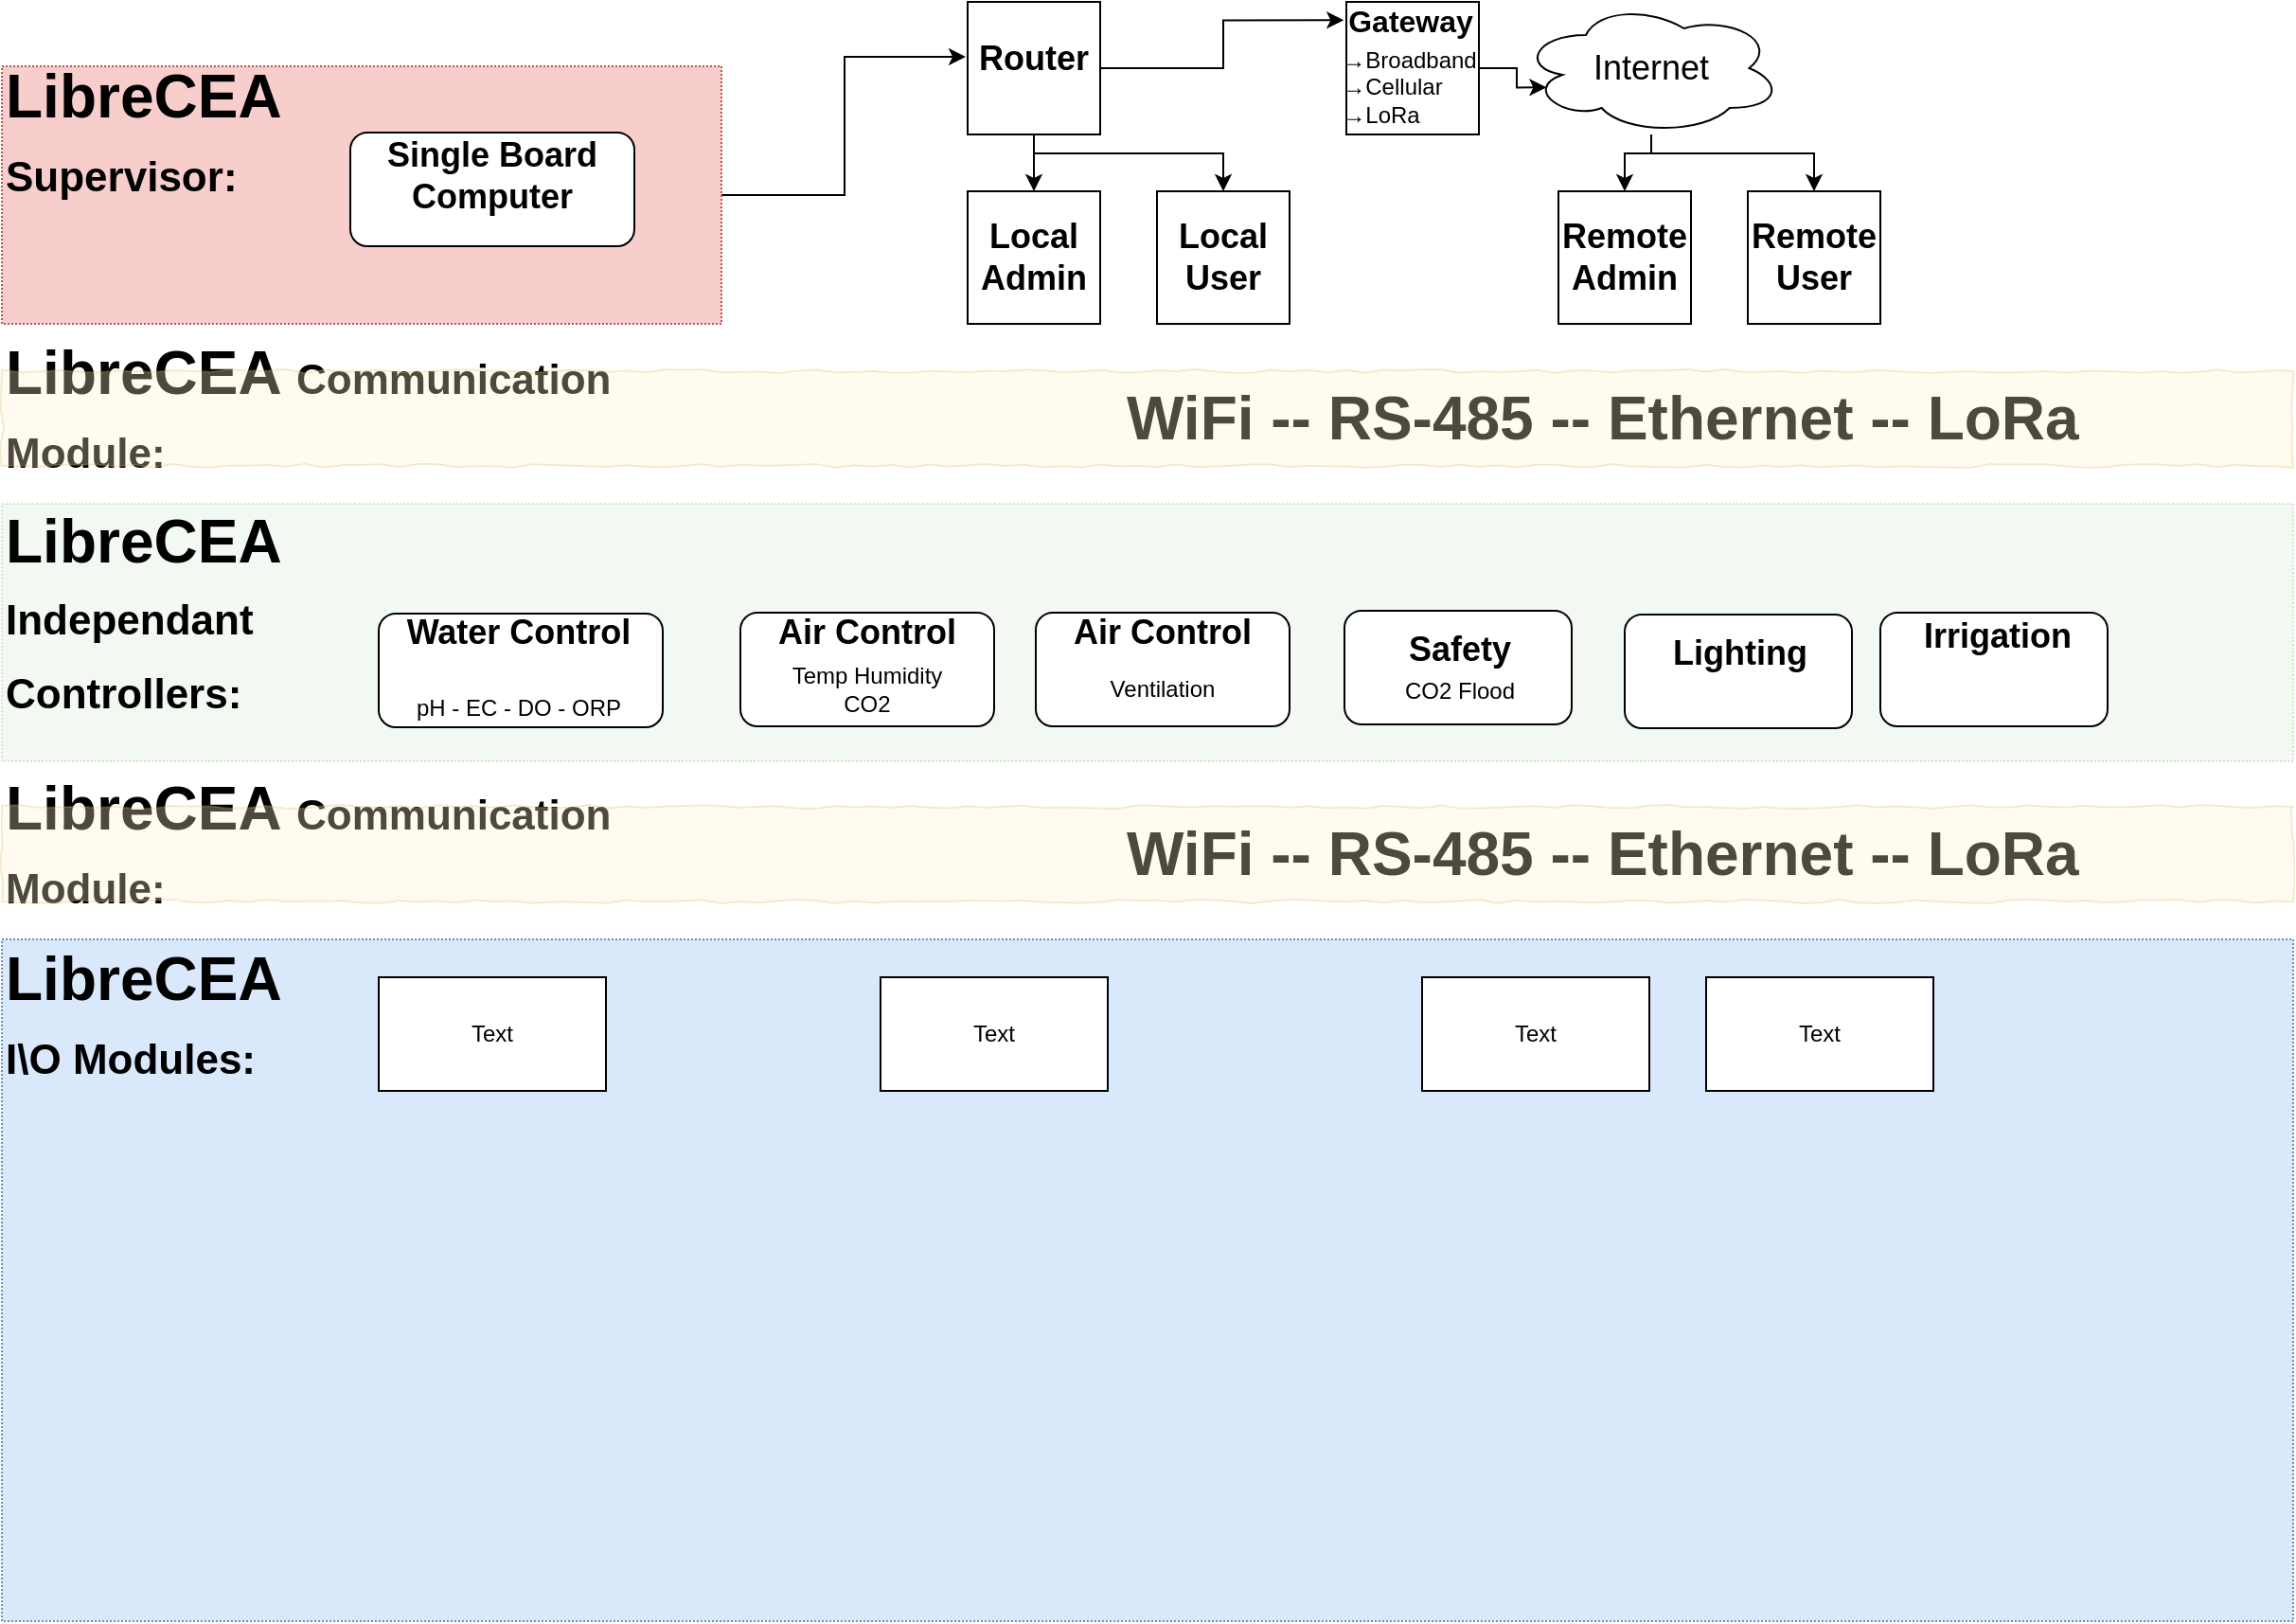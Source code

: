 <mxfile version="10.5.4" type="github"><diagram id="84agiHEZC6C893JeN_fe" name="Page-1"><mxGraphModel dx="2530" dy="2032" grid="1" gridSize="10" guides="1" tooltips="1" connect="1" arrows="1" fold="1" page="1" pageScale="1" pageWidth="850" pageHeight="1100" math="0" shadow="0"><root><mxCell id="0"/><mxCell id="1" parent="0"/><mxCell id="9HYHopLXtbFmvSPE9pez-40" value="" style="rounded=0;whiteSpace=wrap;html=1;fillColor=#d5e8d4;strokeColor=#82b366;dashed=1;dashPattern=1 1;opacity=30;" vertex="1" parent="1"><mxGeometry x="-140" y="120" width="1210" height="136" as="geometry"/></mxCell><mxCell id="9HYHopLXtbFmvSPE9pez-44" value="&lt;div style=&quot;font-size: 32px&quot;&gt;&lt;b&gt;&lt;font style=&quot;font-size: 32px&quot;&gt;LibreCEA &lt;br&gt;&lt;/font&gt;&lt;/b&gt;&lt;/div&gt;&lt;div style=&quot;font-size: 32px&quot;&gt;&lt;b style=&quot;font-size: 22px&quot;&gt;&lt;font style=&quot;font-size: 22px&quot;&gt;&lt;font style=&quot;font-size: 22px&quot;&gt;Independant Controllers&lt;/font&gt;:&lt;br&gt;&lt;/font&gt;&lt;/b&gt;&lt;/div&gt;" style="text;html=1;strokeColor=none;fillColor=none;align=left;verticalAlign=middle;whiteSpace=wrap;rounded=0;dashed=1;dashPattern=1 1;" vertex="1" parent="1"><mxGeometry x="-140" y="120" width="250" height="115" as="geometry"/></mxCell><UserObject label="" tooltip="LibreCEA I\O Modules are generic devices for interacting with Independent Controllers, or directly with the Main Hub. They have the same basic hardware, and accept Communication, Display, and Power Modules designed with the standard footprint. The enclosure is special for the application, and there may be several variations (for example, several different T\H\CO2 enclosures depending on application)&#xA;&#xA;Basic Hardware: &#xA;ESP-12 ESP8266, CP2014 USB UART, SX1509 (tactile input &amp; indication), RTC, uSD-Card&#xA;&#xA;Add-Ons:&#xA;Communication &amp; Power, Smart Battery, E-Ink Display  &#xA;  &#xA;See I\O Module datasheet&#xA;" id="9HYHopLXtbFmvSPE9pez-39"><mxCell style="rounded=0;whiteSpace=wrap;html=1;fillColor=#dae8fc;strokeColor=#6c8ebf;gradientColor=none;dashed=1;dashPattern=1 1;" vertex="1" parent="1"><mxGeometry x="-140" y="350" width="1210" height="360" as="geometry"/></mxCell></UserObject><mxCell id="9HYHopLXtbFmvSPE9pez-41" value="&lt;div style=&quot;font-size: 32px&quot;&gt;&lt;b&gt;&lt;font style=&quot;font-size: 32px&quot;&gt;LibreCEA &lt;br&gt;&lt;/font&gt;&lt;/b&gt;&lt;/div&gt;&lt;div style=&quot;font-size: 32px&quot;&gt;&lt;b&gt;&lt;font style=&quot;font-size: 32px&quot;&gt;&lt;font style=&quot;font-size: 22px&quot;&gt;I\O Modules:&lt;/font&gt;&lt;br&gt;&lt;/font&gt;&lt;/b&gt;&lt;/div&gt;" style="text;html=1;strokeColor=none;fillColor=none;align=left;verticalAlign=middle;whiteSpace=wrap;rounded=0;dashed=1;dashPattern=1 1;" vertex="1" parent="1"><mxGeometry x="-140.214" y="350" width="250" height="80" as="geometry"/></mxCell><mxCell id="9HYHopLXtbFmvSPE9pez-121" style="edgeStyle=orthogonalEdgeStyle;rounded=0;orthogonalLoop=1;jettySize=auto;html=1;entryX=0.5;entryY=0;entryDx=0;entryDy=0;" edge="1" parent="1" source="9HYHopLXtbFmvSPE9pez-1" target="9HYHopLXtbFmvSPE9pez-112"><mxGeometry relative="1" as="geometry"><Array as="points"><mxPoint x="731" y="-65"/><mxPoint x="717" y="-65"/></Array></mxGeometry></mxCell><mxCell id="9HYHopLXtbFmvSPE9pez-122" style="edgeStyle=orthogonalEdgeStyle;rounded=0;orthogonalLoop=1;jettySize=auto;html=1;entryX=0.5;entryY=0;entryDx=0;entryDy=0;" edge="1" parent="1" source="9HYHopLXtbFmvSPE9pez-1" target="9HYHopLXtbFmvSPE9pez-114"><mxGeometry relative="1" as="geometry"><Array as="points"><mxPoint x="731" y="-65"/><mxPoint x="817" y="-65"/></Array></mxGeometry></mxCell><mxCell id="9HYHopLXtbFmvSPE9pez-1" value="" style="ellipse;shape=cloud;whiteSpace=wrap;html=1;" vertex="1" parent="1"><mxGeometry x="662" y="-145" width="138" height="70" as="geometry"/></mxCell><mxCell id="9HYHopLXtbFmvSPE9pez-3" value="&lt;div style=&quot;font-size: 18px&quot;&gt;&lt;font style=&quot;font-size: 18px&quot;&gt;Internet&lt;/font&gt;&lt;/div&gt;" style="text;html=1;strokeColor=none;fillColor=none;align=center;verticalAlign=middle;whiteSpace=wrap;rounded=0;" vertex="1" parent="1"><mxGeometry x="711" y="-120" width="40" height="20" as="geometry"/></mxCell><mxCell id="9HYHopLXtbFmvSPE9pez-5" value="" style="rounded=1;whiteSpace=wrap;html=1;" vertex="1" parent="1"><mxGeometry x="250" y="177.5" width="134" height="60" as="geometry"/></mxCell><mxCell id="9HYHopLXtbFmvSPE9pez-6" value="Temp Humidity&lt;br&gt;CO2 " style="text;html=1;strokeColor=none;fillColor=none;align=center;verticalAlign=middle;whiteSpace=wrap;rounded=0;" vertex="1" parent="1"><mxGeometry x="272" y="207.5" width="90" height="20" as="geometry"/></mxCell><mxCell id="9HYHopLXtbFmvSPE9pez-7" value="" style="rounded=0;whiteSpace=wrap;html=1;" vertex="1" parent="1"><mxGeometry x="324" y="370" width="120" height="60" as="geometry"/></mxCell><mxCell id="9HYHopLXtbFmvSPE9pez-8" value="Text" style="text;html=1;strokeColor=none;fillColor=none;align=center;verticalAlign=middle;whiteSpace=wrap;rounded=0;" vertex="1" parent="1"><mxGeometry x="364" y="390" width="40" height="20" as="geometry"/></mxCell><mxCell id="9HYHopLXtbFmvSPE9pez-19" value="" style="rounded=1;whiteSpace=wrap;html=1;" vertex="1" parent="1"><mxGeometry x="717" y="178.5" width="120" height="60" as="geometry"/></mxCell><mxCell id="9HYHopLXtbFmvSPE9pez-21" value="" style="rounded=0;whiteSpace=wrap;html=1;" vertex="1" parent="1"><mxGeometry x="610" y="370" width="120" height="60" as="geometry"/></mxCell><mxCell id="9HYHopLXtbFmvSPE9pez-22" value="Text" style="text;html=1;strokeColor=none;fillColor=none;align=center;verticalAlign=middle;whiteSpace=wrap;rounded=0;" vertex="1" parent="1"><mxGeometry x="650" y="390" width="40" height="20" as="geometry"/></mxCell><mxCell id="9HYHopLXtbFmvSPE9pez-23" value="" style="rounded=1;whiteSpace=wrap;html=1;" vertex="1" parent="1"><mxGeometry x="852" y="177.5" width="120" height="60" as="geometry"/></mxCell><mxCell id="9HYHopLXtbFmvSPE9pez-25" value="" style="rounded=0;whiteSpace=wrap;html=1;" vertex="1" parent="1"><mxGeometry x="760" y="370" width="120" height="60" as="geometry"/></mxCell><mxCell id="9HYHopLXtbFmvSPE9pez-26" value="Text" style="text;html=1;strokeColor=none;fillColor=none;align=center;verticalAlign=middle;whiteSpace=wrap;rounded=0;" vertex="1" parent="1"><mxGeometry x="800" y="390" width="40" height="20" as="geometry"/></mxCell><mxCell id="9HYHopLXtbFmvSPE9pez-37" value="&lt;b&gt;&lt;font style=&quot;font-size: 18px&quot;&gt;Air Control&lt;/font&gt;&lt;/b&gt;" style="text;html=1;strokeColor=none;fillColor=none;align=center;verticalAlign=middle;whiteSpace=wrap;rounded=0;" vertex="1" parent="1"><mxGeometry x="253" y="177.5" width="128" height="20" as="geometry"/></mxCell><mxCell id="9HYHopLXtbFmvSPE9pez-10" value="" style="rounded=1;whiteSpace=wrap;html=1;" vertex="1" parent="1"><mxGeometry x="59" y="178" width="150" height="60" as="geometry"/></mxCell><mxCell id="9HYHopLXtbFmvSPE9pez-11" value="&lt;b&gt;&lt;font style=&quot;font-size: 18px&quot;&gt;Water Control&lt;/font&gt;&lt;/b&gt;" style="text;html=1;strokeColor=none;fillColor=none;align=center;verticalAlign=middle;whiteSpace=wrap;rounded=0;" vertex="1" parent="1"><mxGeometry x="69" y="178" width="128" height="20" as="geometry"/></mxCell><mxCell id="9HYHopLXtbFmvSPE9pez-12" value="" style="rounded=0;whiteSpace=wrap;html=1;" vertex="1" parent="1"><mxGeometry x="59" y="370" width="120" height="60" as="geometry"/></mxCell><mxCell id="9HYHopLXtbFmvSPE9pez-13" value="Text" style="text;html=1;strokeColor=none;fillColor=none;align=center;verticalAlign=middle;whiteSpace=wrap;rounded=0;" vertex="1" parent="1"><mxGeometry x="99" y="390" width="40" height="20" as="geometry"/></mxCell><mxCell id="9HYHopLXtbFmvSPE9pez-36" value="pH - EC - DO - ORP" style="text;html=1;strokeColor=none;fillColor=none;align=center;verticalAlign=middle;whiteSpace=wrap;rounded=0;" vertex="1" parent="1"><mxGeometry x="73" y="218" width="120" height="20" as="geometry"/></mxCell><mxCell id="9HYHopLXtbFmvSPE9pez-47" value="&lt;b&gt;&lt;font style=&quot;font-size: 18px&quot;&gt;Lighting&lt;br&gt;&lt;/font&gt;&lt;/b&gt;" style="text;html=1;strokeColor=none;fillColor=none;align=center;verticalAlign=middle;whiteSpace=wrap;rounded=0;" vertex="1" parent="1"><mxGeometry x="714" y="188.5" width="128" height="20" as="geometry"/></mxCell><mxCell id="9HYHopLXtbFmvSPE9pez-48" value="" style="rounded=1;whiteSpace=wrap;html=1;" vertex="1" parent="1"><mxGeometry x="569" y="176.5" width="120" height="60" as="geometry"/></mxCell><mxCell id="9HYHopLXtbFmvSPE9pez-49" value="&lt;b&gt;&lt;font style=&quot;font-size: 18px&quot;&gt;Safety&lt;br&gt;&lt;/font&gt;&lt;/b&gt;" style="text;html=1;strokeColor=none;fillColor=none;align=center;verticalAlign=middle;whiteSpace=wrap;rounded=0;" vertex="1" parent="1"><mxGeometry x="566" y="186.5" width="128" height="20" as="geometry"/></mxCell><mxCell id="9HYHopLXtbFmvSPE9pez-54" value="&lt;b&gt;&lt;font style=&quot;font-size: 18px&quot;&gt;Irrigation&lt;br&gt;&lt;/font&gt;&lt;/b&gt;" style="text;html=1;strokeColor=none;fillColor=none;align=center;verticalAlign=middle;whiteSpace=wrap;rounded=0;" vertex="1" parent="1"><mxGeometry x="850" y="179.5" width="128" height="20" as="geometry"/></mxCell><mxCell id="9HYHopLXtbFmvSPE9pez-55" value="" style="rounded=1;whiteSpace=wrap;html=1;" vertex="1" parent="1"><mxGeometry x="406" y="177.5" width="134" height="60" as="geometry"/></mxCell><mxCell id="9HYHopLXtbFmvSPE9pez-56" value="Ventilation" style="text;html=1;strokeColor=none;fillColor=none;align=center;verticalAlign=middle;whiteSpace=wrap;rounded=0;" vertex="1" parent="1"><mxGeometry x="428" y="207.5" width="90" height="20" as="geometry"/></mxCell><mxCell id="9HYHopLXtbFmvSPE9pez-57" value="&lt;b&gt;&lt;font style=&quot;font-size: 18px&quot;&gt;Air Control&lt;/font&gt;&lt;/b&gt;" style="text;html=1;strokeColor=none;fillColor=none;align=center;verticalAlign=middle;whiteSpace=wrap;rounded=0;" vertex="1" parent="1"><mxGeometry x="409" y="177.5" width="128" height="20" as="geometry"/></mxCell><mxCell id="9HYHopLXtbFmvSPE9pez-58" value="CO2 Flood" style="text;html=1;strokeColor=none;fillColor=none;align=center;verticalAlign=middle;whiteSpace=wrap;rounded=0;" vertex="1" parent="1"><mxGeometry x="585" y="208.5" width="90" height="20" as="geometry"/></mxCell><mxCell id="9HYHopLXtbFmvSPE9pez-125" style="edgeStyle=orthogonalEdgeStyle;rounded=0;orthogonalLoop=1;jettySize=auto;html=1;entryX=-0.014;entryY=0.414;entryDx=0;entryDy=0;entryPerimeter=0;" edge="1" parent="1" source="9HYHopLXtbFmvSPE9pez-59" target="9HYHopLXtbFmvSPE9pez-92"><mxGeometry relative="1" as="geometry"/></mxCell><UserObject label="" tooltip="The Supervisor is the central hub for a Zone. It manages data to and from Independent Controllers and I\O modules, and allows for local or remote authorization. &#xA;&#xA;Zones are CEA environments including hydroponics, aeroponics, aquaculture, aquaponics, algaculture, or aquariums. &#xA;&#xA;The Supervisor is a SBC running GNU\Linux, and running automation software (Node-RED, openHAB, HomeAssistant, MajorDoMo). The Supervisor will have a few standard configurations (display and input? UPS? network hardware, enclosure).  &#xA;&#xA;LibreCEA will provide custom flows and dashboards for the most popular and supported automation software. " id="9HYHopLXtbFmvSPE9pez-59"><mxCell style="rounded=0;whiteSpace=wrap;html=1;fillColor=#f8cecc;strokeColor=#b85450;dashed=1;dashPattern=1 1;" vertex="1" parent="1"><mxGeometry x="-140" y="-111" width="380" height="136" as="geometry"/></mxCell></UserObject><mxCell id="9HYHopLXtbFmvSPE9pez-60" value="&lt;div style=&quot;font-size: 32px&quot;&gt;&lt;b&gt;&lt;font style=&quot;font-size: 32px&quot;&gt;LibreCEA &lt;br&gt;&lt;/font&gt;&lt;/b&gt;&lt;/div&gt;&lt;div style=&quot;font-size: 32px&quot;&gt;&lt;b style=&quot;font-size: 22px&quot;&gt;&lt;font style=&quot;font-size: 22px&quot;&gt;&lt;font style=&quot;font-size: 22px&quot;&gt;Supervisor&lt;/font&gt;:&lt;br&gt;&lt;/font&gt;&lt;/b&gt;&lt;/div&gt;" style="text;html=1;strokeColor=none;fillColor=none;align=left;verticalAlign=middle;whiteSpace=wrap;rounded=0;dashed=1;dashPattern=1 1;" vertex="1" parent="1"><mxGeometry x="-140" y="-111" width="150" height="70" as="geometry"/></mxCell><mxCell id="9HYHopLXtbFmvSPE9pez-82" value="&lt;div style=&quot;font-size: 32px&quot; align=&quot;left&quot;&gt;&lt;b&gt;&lt;font style=&quot;font-size: 32px&quot;&gt;LibreCEA &lt;font style=&quot;font-size: 22px&quot;&gt;Communication Module:&lt;/font&gt;&lt;br&gt;&lt;/font&gt;&lt;/b&gt;&lt;/div&gt;" style="text;html=1;strokeColor=none;fillColor=none;align=left;verticalAlign=middle;whiteSpace=wrap;rounded=0;dashed=1;dashPattern=1 1;" vertex="1" parent="1"><mxGeometry x="-140" y="280" width="410" height="40" as="geometry"/></mxCell><mxCell id="9HYHopLXtbFmvSPE9pez-83" value="&lt;div style=&quot;font-size: 32px&quot; align=&quot;left&quot;&gt;&lt;b&gt;&lt;font&gt;&lt;font&gt;WiFi -- RS-485 -- Ethernet -- LoRa&lt;/font&gt;&lt;br&gt;&lt;/font&gt;&lt;/b&gt;&lt;/div&gt;" style="text;html=1;strokeColor=none;fillColor=none;align=left;verticalAlign=middle;whiteSpace=wrap;rounded=0;dashed=1;dashPattern=1 1;" vertex="1" parent="1"><mxGeometry x="452" y="285" width="545" height="40" as="geometry"/></mxCell><UserObject label="" tooltip="All LibreCEA devices accept a communication module. This module has a  standardized form factor and pin-out, and comes in a few varieties: &#xA;- WiFi (MQTT or MODBUS TCP)&#xA;- Isolated RS-485 (MODBUS RTU) &#xA;- Isolated Ethernet (MQTT or MODBUS TCP)&#xA;- LoRa Endpoint&#xA;- LoRa Gateway" id="9HYHopLXtbFmvSPE9pez-81"><mxCell style="rounded=0;whiteSpace=wrap;html=1;fillColor=#fff2cc;strokeColor=#d6b656;dashed=1;dashPattern=1 1;textOpacity=50;opacity=30;comic=1;" vertex="1" parent="1"><mxGeometry x="-140" y="280" width="1210" height="50" as="geometry"/></mxCell></UserObject><mxCell id="9HYHopLXtbFmvSPE9pez-87" value="&lt;div style=&quot;font-size: 32px&quot; align=&quot;left&quot;&gt;&lt;b&gt;&lt;font style=&quot;font-size: 32px&quot;&gt;LibreCEA &lt;font style=&quot;font-size: 22px&quot;&gt;Communication Module:&lt;/font&gt;&lt;br&gt;&lt;/font&gt;&lt;/b&gt;&lt;/div&gt;" style="text;html=1;strokeColor=none;fillColor=none;align=left;verticalAlign=middle;whiteSpace=wrap;rounded=0;dashed=1;dashPattern=1 1;" vertex="1" parent="1"><mxGeometry x="-140" y="50" width="410" height="40" as="geometry"/></mxCell><mxCell id="9HYHopLXtbFmvSPE9pez-88" value="&lt;div style=&quot;font-size: 32px&quot; align=&quot;left&quot;&gt;&lt;b&gt;&lt;font&gt;&lt;font&gt;WiFi -- RS-485 -- Ethernet -- LoRa&lt;/font&gt;&lt;br&gt;&lt;/font&gt;&lt;/b&gt;&lt;/div&gt;" style="text;html=1;strokeColor=none;fillColor=none;align=left;verticalAlign=middle;whiteSpace=wrap;rounded=0;dashed=1;dashPattern=1 1;" vertex="1" parent="1"><mxGeometry x="452" y="55" width="545" height="40" as="geometry"/></mxCell><UserObject label="" tooltip="All LibreCEA devices accept a communication module. This module has a  standardized form factor and pin-out, and comes in a few varieties: &#xA;- WiFi (MQTT or MODBUS TCP)&#xA;- Isolated RS-485 (MODBUS RTU) &#xA;- Isolated Ethernet (MQTT or MODBUS TCP)&#xA;- LoRa Endpoint&#xA;- LoRa Gateway" id="9HYHopLXtbFmvSPE9pez-89"><mxCell style="rounded=0;whiteSpace=wrap;html=1;fillColor=#fff2cc;strokeColor=#d6b656;dashed=1;dashPattern=1 1;textOpacity=50;opacity=30;comic=1;" vertex="1" parent="1"><mxGeometry x="-140" y="50" width="1210" height="50" as="geometry"/></mxCell></UserObject><mxCell id="9HYHopLXtbFmvSPE9pez-110" style="edgeStyle=orthogonalEdgeStyle;rounded=0;orthogonalLoop=1;jettySize=auto;html=1;exitX=0.5;exitY=1;exitDx=0;exitDy=0;entryX=0.5;entryY=0;entryDx=0;entryDy=0;" edge="1" parent="1" source="9HYHopLXtbFmvSPE9pez-92" target="9HYHopLXtbFmvSPE9pez-107"><mxGeometry relative="1" as="geometry"><Array as="points"><mxPoint x="405" y="-65"/><mxPoint x="505" y="-65"/></Array></mxGeometry></mxCell><mxCell id="9HYHopLXtbFmvSPE9pez-111" style="edgeStyle=orthogonalEdgeStyle;rounded=0;orthogonalLoop=1;jettySize=auto;html=1;entryX=0.5;entryY=0;entryDx=0;entryDy=0;" edge="1" parent="1" source="9HYHopLXtbFmvSPE9pez-92" target="9HYHopLXtbFmvSPE9pez-95"><mxGeometry relative="1" as="geometry"/></mxCell><mxCell id="9HYHopLXtbFmvSPE9pez-119" style="edgeStyle=orthogonalEdgeStyle;rounded=0;orthogonalLoop=1;jettySize=auto;html=1;entryX=-0.02;entryY=0.138;entryDx=0;entryDy=0;entryPerimeter=0;" edge="1" parent="1" source="9HYHopLXtbFmvSPE9pez-92" target="9HYHopLXtbFmvSPE9pez-116"><mxGeometry relative="1" as="geometry"/></mxCell><mxCell id="9HYHopLXtbFmvSPE9pez-92" value="" style="whiteSpace=wrap;html=1;aspect=fixed;" vertex="1" parent="1"><mxGeometry x="370" y="-145" width="70" height="70" as="geometry"/></mxCell><mxCell id="9HYHopLXtbFmvSPE9pez-93" value="&lt;font style=&quot;font-size: 18px&quot;&gt;&lt;b&gt;&lt;font style=&quot;font-size: 18px&quot;&gt;Router&lt;/font&gt;&lt;/b&gt;&lt;/font&gt;" style="text;html=1;strokeColor=none;fillColor=none;align=center;verticalAlign=middle;whiteSpace=wrap;rounded=0;" vertex="1" parent="1"><mxGeometry x="385" y="-125" width="40" height="20" as="geometry"/></mxCell><mxCell id="9HYHopLXtbFmvSPE9pez-95" value="" style="whiteSpace=wrap;html=1;aspect=fixed;" vertex="1" parent="1"><mxGeometry x="370" y="-45" width="70" height="70" as="geometry"/></mxCell><mxCell id="9HYHopLXtbFmvSPE9pez-96" value="&lt;div style=&quot;font-size: 18px&quot;&gt;&lt;font style=&quot;font-size: 18px&quot;&gt;&lt;b&gt;&lt;font style=&quot;font-size: 18px&quot;&gt;Local&lt;/font&gt;&lt;/b&gt;&lt;/font&gt;&lt;/div&gt;&lt;div style=&quot;font-size: 18px&quot;&gt;&lt;b&gt;&lt;font style=&quot;font-size: 18px&quot;&gt;&lt;font style=&quot;font-size: 18px&quot;&gt;Admin&lt;/font&gt;&lt;br&gt;&lt;/font&gt;&lt;/b&gt;&lt;/div&gt;" style="text;html=1;strokeColor=none;fillColor=none;align=center;verticalAlign=middle;whiteSpace=wrap;rounded=0;" vertex="1" parent="1"><mxGeometry x="370" y="-37.5" width="70" height="55" as="geometry"/></mxCell><mxCell id="9HYHopLXtbFmvSPE9pez-107" value="" style="whiteSpace=wrap;html=1;aspect=fixed;" vertex="1" parent="1"><mxGeometry x="470" y="-45" width="70" height="70" as="geometry"/></mxCell><mxCell id="9HYHopLXtbFmvSPE9pez-108" value="&lt;b&gt;&lt;/b&gt;&lt;div style=&quot;font-size: 18px&quot;&gt;&lt;b&gt;&lt;font style=&quot;font-size: 18px&quot;&gt;&lt;font style=&quot;font-size: 18px&quot;&gt;Local User&lt;/font&gt;&lt;br&gt;&lt;/font&gt;&lt;/b&gt;&lt;/div&gt;" style="text;html=1;strokeColor=none;fillColor=none;align=center;verticalAlign=middle;whiteSpace=wrap;rounded=0;" vertex="1" parent="1"><mxGeometry x="470" y="-37.5" width="70" height="55" as="geometry"/></mxCell><mxCell id="9HYHopLXtbFmvSPE9pez-112" value="" style="whiteSpace=wrap;html=1;aspect=fixed;" vertex="1" parent="1"><mxGeometry x="682" y="-45" width="70" height="70" as="geometry"/></mxCell><mxCell id="9HYHopLXtbFmvSPE9pez-113" value="&lt;div style=&quot;font-size: 18px&quot;&gt;&lt;font style=&quot;font-size: 18px&quot;&gt;&lt;b&gt;&lt;font style=&quot;font-size: 18px&quot;&gt;Remote&lt;/font&gt;&lt;/b&gt;&lt;/font&gt;&lt;/div&gt;&lt;div style=&quot;font-size: 18px&quot;&gt;&lt;b&gt;&lt;font style=&quot;font-size: 18px&quot;&gt;&lt;font style=&quot;font-size: 18px&quot;&gt;Admin&lt;/font&gt;&lt;br&gt;&lt;/font&gt;&lt;/b&gt;&lt;/div&gt;" style="text;html=1;strokeColor=none;fillColor=none;align=center;verticalAlign=middle;whiteSpace=wrap;rounded=0;" vertex="1" parent="1"><mxGeometry x="682" y="-37.5" width="70" height="55" as="geometry"/></mxCell><mxCell id="9HYHopLXtbFmvSPE9pez-114" value="" style="whiteSpace=wrap;html=1;aspect=fixed;" vertex="1" parent="1"><mxGeometry x="782" y="-45" width="70" height="70" as="geometry"/></mxCell><mxCell id="9HYHopLXtbFmvSPE9pez-115" value="&lt;b&gt;&lt;/b&gt;&lt;div style=&quot;font-size: 18px&quot;&gt;&lt;b&gt;&lt;font style=&quot;font-size: 18px&quot;&gt;&lt;font style=&quot;font-size: 18px&quot;&gt;Remote User&lt;/font&gt;&lt;br&gt;&lt;/font&gt;&lt;/b&gt;&lt;/div&gt;" style="text;html=1;strokeColor=none;fillColor=none;align=center;verticalAlign=middle;whiteSpace=wrap;rounded=0;" vertex="1" parent="1"><mxGeometry x="782" y="-37.5" width="70" height="55" as="geometry"/></mxCell><mxCell id="9HYHopLXtbFmvSPE9pez-120" style="edgeStyle=orthogonalEdgeStyle;rounded=0;orthogonalLoop=1;jettySize=auto;html=1;entryX=0.099;entryY=0.645;entryDx=0;entryDy=0;entryPerimeter=0;" edge="1" parent="1" source="9HYHopLXtbFmvSPE9pez-116" target="9HYHopLXtbFmvSPE9pez-1"><mxGeometry relative="1" as="geometry"/></mxCell><mxCell id="9HYHopLXtbFmvSPE9pez-116" value="" style="whiteSpace=wrap;html=1;aspect=fixed;" vertex="1" parent="1"><mxGeometry x="570" y="-145" width="70" height="70" as="geometry"/></mxCell><mxCell id="9HYHopLXtbFmvSPE9pez-117" value="&lt;font style=&quot;font-size: 18px&quot; size=&quot;1&quot;&gt;&lt;b&gt;&lt;font style=&quot;font-size: 16px&quot;&gt;Gateway&lt;/font&gt;&lt;/b&gt;&lt;/font&gt;" style="text;html=1;strokeColor=none;fillColor=none;align=center;verticalAlign=middle;whiteSpace=wrap;rounded=0;" vertex="1" parent="1"><mxGeometry x="584" y="-145" width="40" height="20" as="geometry"/></mxCell><mxCell id="9HYHopLXtbFmvSPE9pez-118" value="&lt;div align=&quot;left&quot;&gt;&lt;font&gt;→Broadband&lt;/font&gt;&lt;font&gt;&lt;/font&gt;&lt;br&gt;&lt;/div&gt;&lt;div align=&quot;left&quot;&gt;&lt;font&gt;→Cellular&lt;/font&gt;&lt;/div&gt;&lt;div align=&quot;left&quot;&gt;&lt;font&gt;→LoRa&lt;br&gt;&lt;/font&gt;&lt;/div&gt;" style="text;html=1;strokeColor=none;fillColor=none;align=center;verticalAlign=middle;whiteSpace=wrap;rounded=0;" vertex="1" parent="1"><mxGeometry x="567" y="-125" width="73" height="50" as="geometry"/></mxCell><mxCell id="9HYHopLXtbFmvSPE9pez-123" value="" style="rounded=1;whiteSpace=wrap;html=1;" vertex="1" parent="1"><mxGeometry x="44" y="-76" width="150" height="60" as="geometry"/></mxCell><mxCell id="9HYHopLXtbFmvSPE9pez-124" value="&lt;b&gt;&lt;font style=&quot;font-size: 18px&quot;&gt;Single Board Computer&lt;br&gt;&lt;/font&gt;&lt;/b&gt;" style="text;html=1;strokeColor=none;fillColor=none;align=center;verticalAlign=middle;whiteSpace=wrap;rounded=0;" vertex="1" parent="1"><mxGeometry x="55" y="-63" width="128" height="20" as="geometry"/></mxCell></root></mxGraphModel></diagram></mxfile>